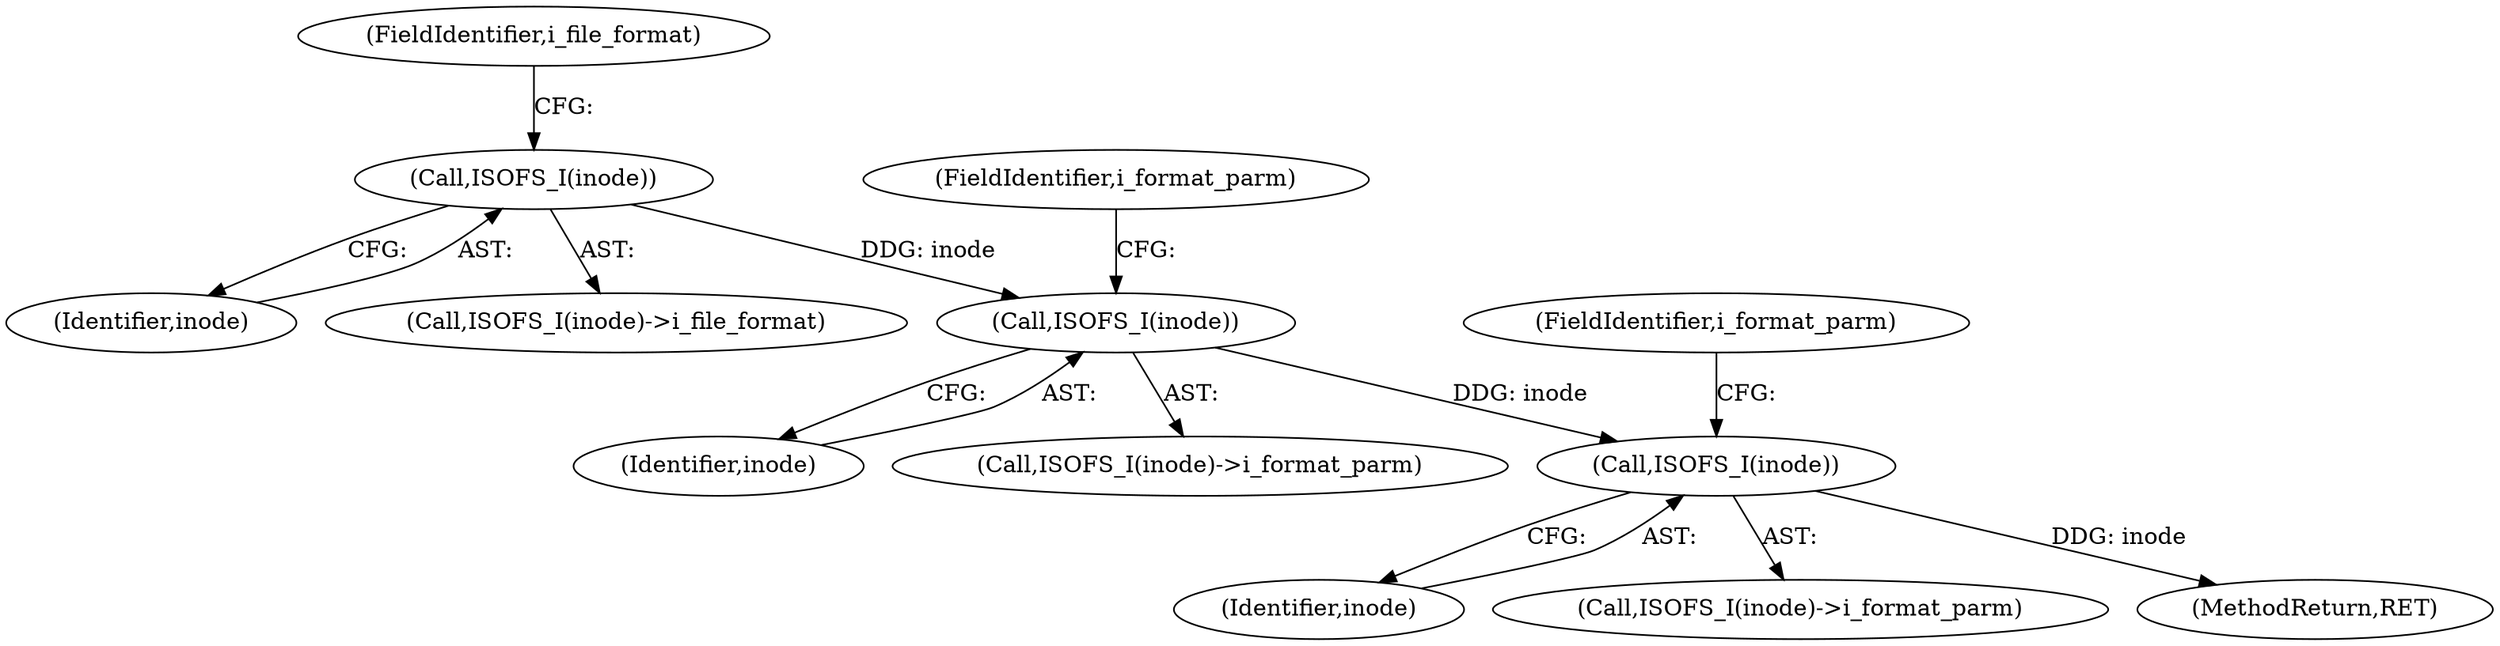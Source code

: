 digraph "0_linux_4e2024624e678f0ebb916e6192bd23c1f9fdf696@pointer" {
"1000947" [label="(Call,ISOFS_I(inode))"];
"1000929" [label="(Call,ISOFS_I(inode))"];
"1000922" [label="(Call,ISOFS_I(inode))"];
"1000923" [label="(Identifier,inode)"];
"1000929" [label="(Call,ISOFS_I(inode))"];
"1000921" [label="(Call,ISOFS_I(inode)->i_file_format)"];
"1000930" [label="(Identifier,inode)"];
"1000948" [label="(Identifier,inode)"];
"1000924" [label="(FieldIdentifier,i_file_format)"];
"1000928" [label="(Call,ISOFS_I(inode)->i_format_parm)"];
"1000949" [label="(FieldIdentifier,i_format_parm)"];
"1000922" [label="(Call,ISOFS_I(inode))"];
"1000946" [label="(Call,ISOFS_I(inode)->i_format_parm)"];
"1000931" [label="(FieldIdentifier,i_format_parm)"];
"1001009" [label="(MethodReturn,RET)"];
"1000947" [label="(Call,ISOFS_I(inode))"];
"1000947" -> "1000946"  [label="AST: "];
"1000947" -> "1000948"  [label="CFG: "];
"1000948" -> "1000947"  [label="AST: "];
"1000949" -> "1000947"  [label="CFG: "];
"1000947" -> "1001009"  [label="DDG: inode"];
"1000929" -> "1000947"  [label="DDG: inode"];
"1000929" -> "1000928"  [label="AST: "];
"1000929" -> "1000930"  [label="CFG: "];
"1000930" -> "1000929"  [label="AST: "];
"1000931" -> "1000929"  [label="CFG: "];
"1000922" -> "1000929"  [label="DDG: inode"];
"1000922" -> "1000921"  [label="AST: "];
"1000922" -> "1000923"  [label="CFG: "];
"1000923" -> "1000922"  [label="AST: "];
"1000924" -> "1000922"  [label="CFG: "];
}
